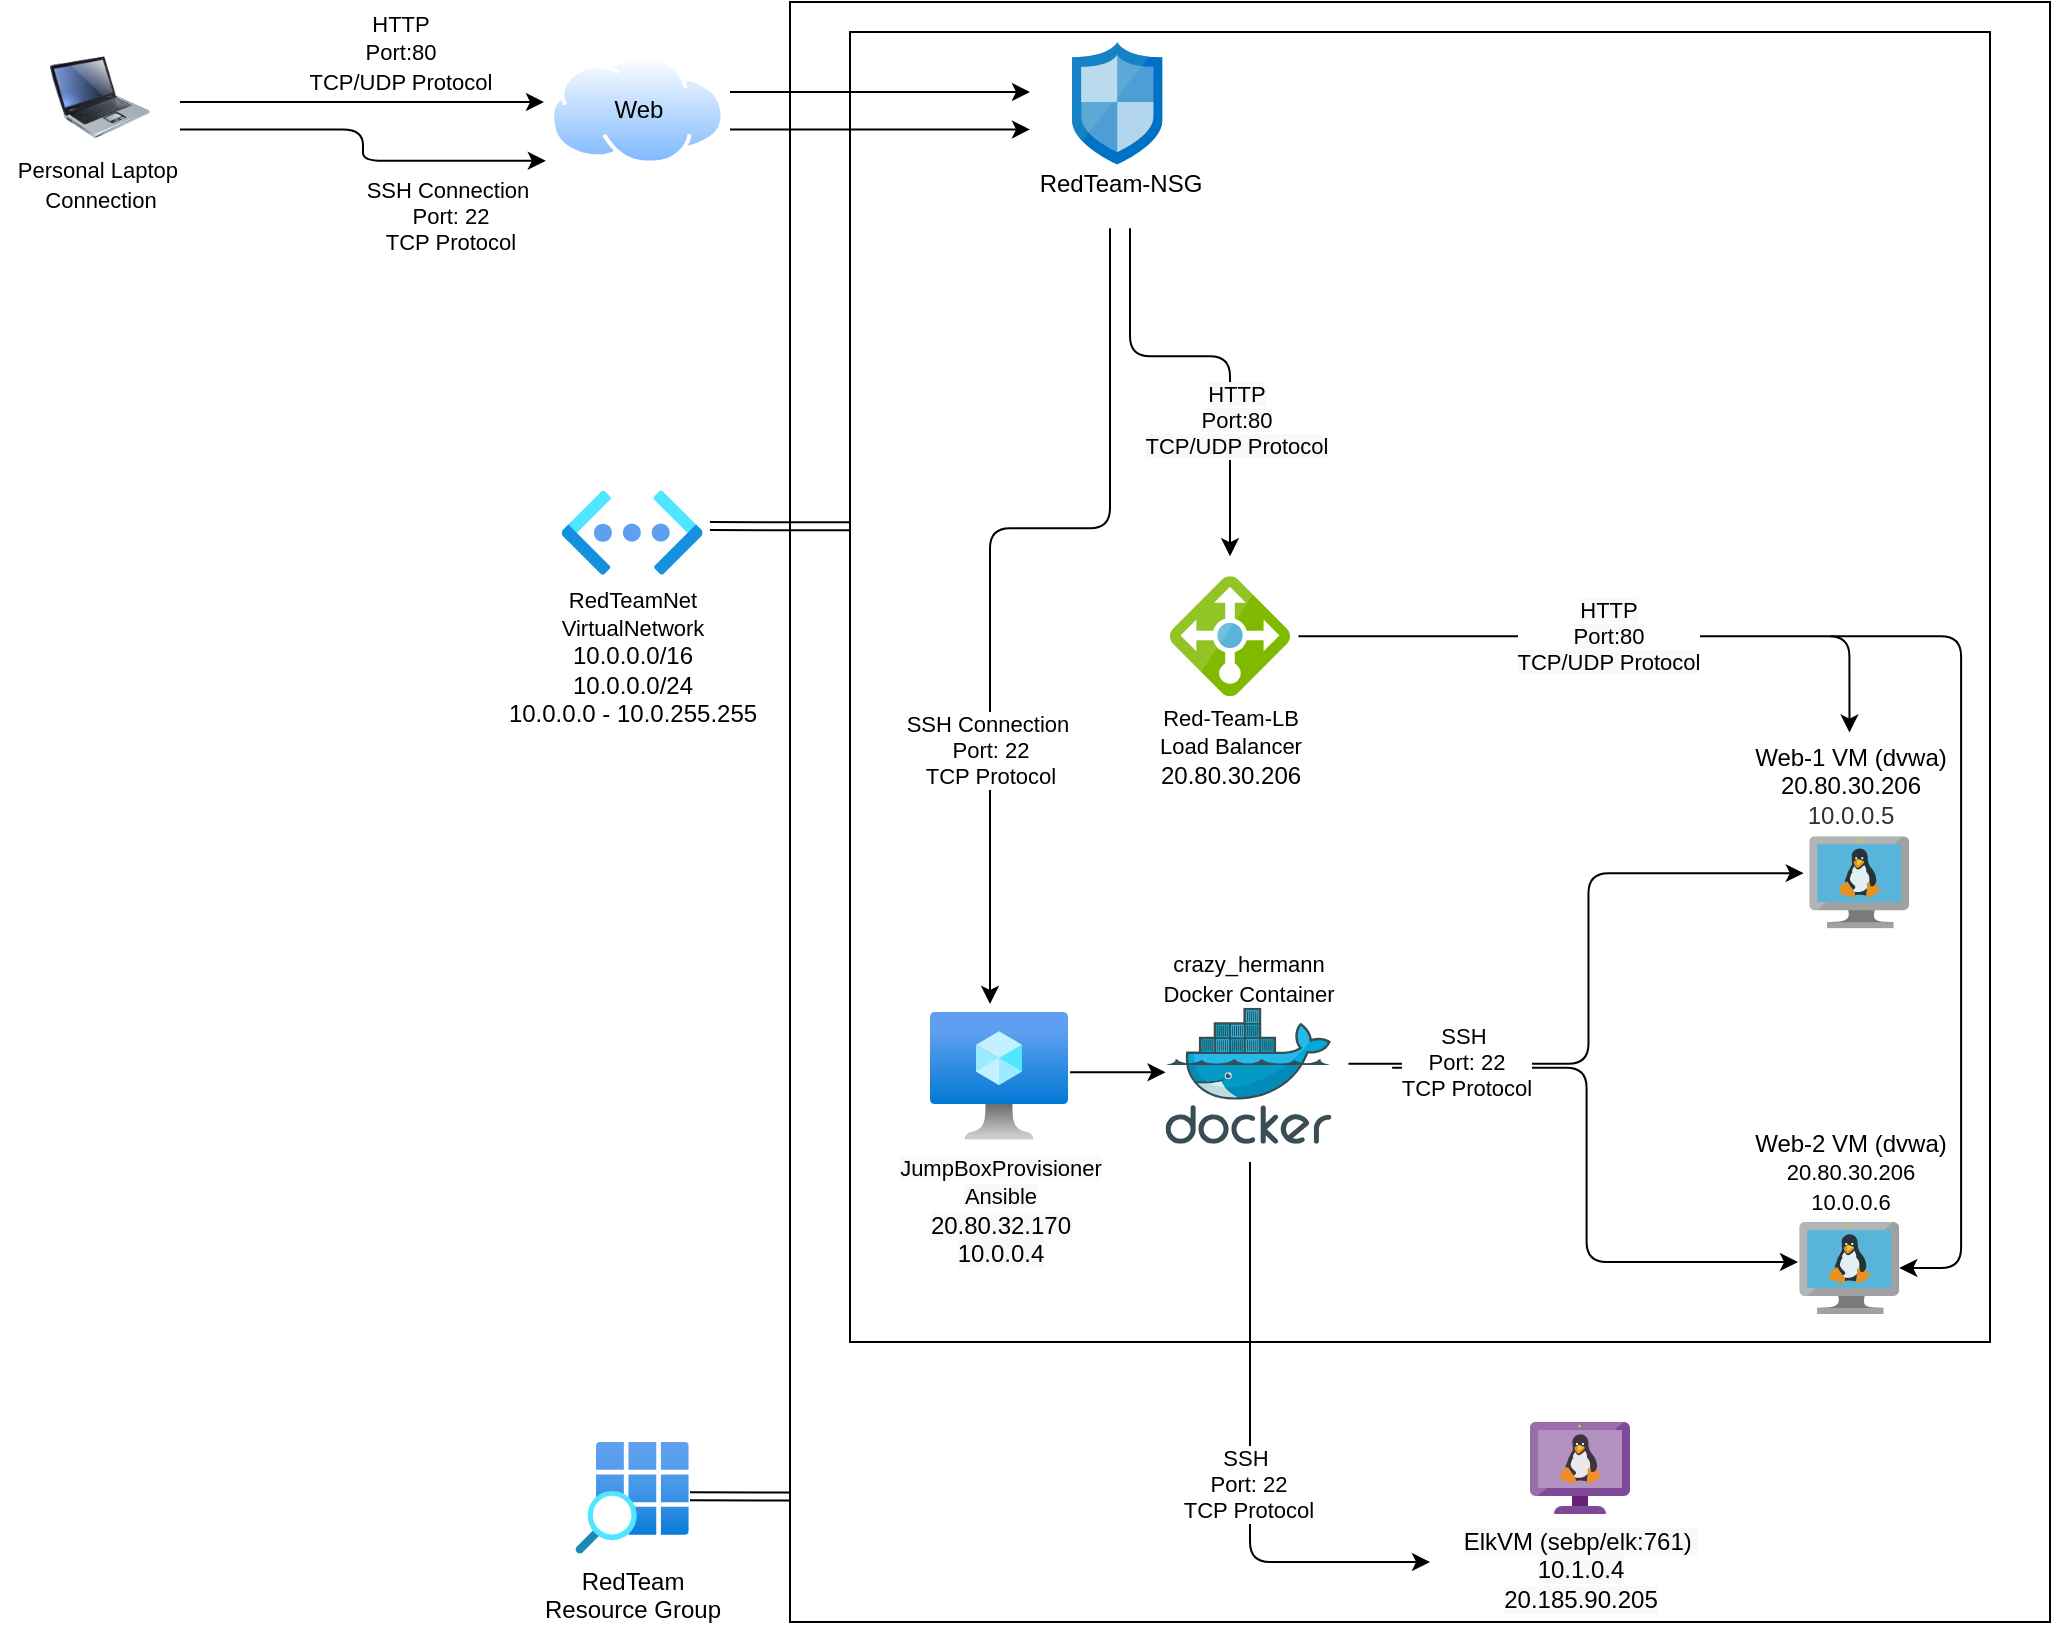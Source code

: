 <mxfile version="14.7.10" type="device"><diagram id="nSq1XkvNRzxdPVQCJ7oU" name="Page-1"><mxGraphModel dx="1378" dy="880" grid="1" gridSize="10" guides="1" tooltips="1" connect="1" arrows="1" fold="1" page="1" pageScale="1" pageWidth="1100" pageHeight="850" math="0" shadow="0"><root><mxCell id="0"/><mxCell id="1" parent="0"/><mxCell id="SU47ZN8cGkXmduL1PL9v-42" value="" style="rounded=0;whiteSpace=wrap;html=1;direction=south;" vertex="1" parent="1"><mxGeometry x="410" y="10" width="630" height="810" as="geometry"/></mxCell><mxCell id="SU47ZN8cGkXmduL1PL9v-49" value="" style="rounded=0;whiteSpace=wrap;html=1;direction=south;" vertex="1" parent="1"><mxGeometry x="440" y="25" width="570" height="655" as="geometry"/></mxCell><mxCell id="SU47ZN8cGkXmduL1PL9v-7" value="" style="edgeStyle=elbowEdgeStyle;elbow=horizontal;endArrow=classic;html=1;" edge="1" parent="1"><mxGeometry width="50" height="50" relative="1" as="geometry"><mxPoint x="711.06" y="542.92" as="sourcePoint"/><mxPoint x="914" y="640" as="targetPoint"/><Array as="points"><mxPoint x="808.29" y="566.92"/></Array></mxGeometry></mxCell><mxCell id="KcS81fS4ds9RUTDdQTcd-22" value="" style="image;html=1;image=img/lib/clip_art/computers/Laptop_128x128.png" parent="1" vertex="1"><mxGeometry x="40" y="25" width="50" height="65" as="geometry"/></mxCell><mxCell id="KcS81fS4ds9RUTDdQTcd-23" value="&lt;font style=&quot;font-size: 11px&quot;&gt;Personal Laptop&amp;nbsp;&lt;br&gt;Connection&lt;/font&gt;&lt;br&gt;" style="text;html=1;align=center;verticalAlign=middle;resizable=0;points=[];autosize=1;strokeColor=none;" parent="1" vertex="1"><mxGeometry x="15" y="86.24" width="100" height="30" as="geometry"/></mxCell><mxCell id="KcS81fS4ds9RUTDdQTcd-52" value="&lt;font style=&quot;background-color: rgb(248 , 249 , 250) ; font-size: 11px&quot;&gt;JumpBoxProvisioner&lt;br&gt;Ansible&lt;br&gt;&lt;/font&gt;&lt;font style=&quot;background-color: rgb(248 , 249 , 250)&quot;&gt;20.80.32.170&lt;br&gt;10.0.0.4&lt;/font&gt;" style="aspect=fixed;html=1;points=[];align=center;image;fontSize=12;image=img/lib/azure2/compute/Virtual_Machine.svg;" parent="1" vertex="1"><mxGeometry x="480" y="514.92" width="69" height="64" as="geometry"/></mxCell><mxCell id="KcS81fS4ds9RUTDdQTcd-56" value="" style="aspect=fixed;html=1;points=[];align=center;image;fontSize=12;image=img/lib/mscae/Docker.svg;" parent="1" vertex="1"><mxGeometry x="597.77" y="512.92" width="82.93" height="68" as="geometry"/></mxCell><mxCell id="KcS81fS4ds9RUTDdQTcd-59" value="" style="aspect=fixed;html=1;points=[];align=center;image;fontSize=12;image=img/lib/mscae/VM_Linux.svg;" parent="1" vertex="1"><mxGeometry x="919.63" y="427.12" width="50" height="46" as="geometry"/></mxCell><mxCell id="KcS81fS4ds9RUTDdQTcd-62" value="&lt;div style=&quot;text-align: center&quot;&gt;&lt;span style=&quot;background-color: rgb(255 , 255 , 255) ; font-family: &amp;#34;az_ea_font&amp;#34; , &amp;#34;segoe ui&amp;#34; , &amp;#34;az_font&amp;#34; , , , &amp;#34;blinkmacsystemfont&amp;#34; , &amp;#34;roboto&amp;#34; , &amp;#34;oxygen&amp;#34; , &amp;#34;ubuntu&amp;#34; , &amp;#34;cantarell&amp;#34; , &amp;#34;open sans&amp;#34; , &amp;#34;helvetica neue&amp;#34; , sans-serif&quot;&gt;&lt;font style=&quot;font-size: 12px&quot;&gt;Web-1 VM (dvwa)&lt;/font&gt;&lt;/span&gt;&lt;/div&gt;&lt;div style=&quot;text-align: center&quot;&gt;&lt;span style=&quot;background-color: rgb(255 , 255 , 255) ; font-family: &amp;#34;az_ea_font&amp;#34; , &amp;#34;segoe ui&amp;#34; , &amp;#34;az_font&amp;#34; , , , &amp;#34;blinkmacsystemfont&amp;#34; , &amp;#34;roboto&amp;#34; , &amp;#34;oxygen&amp;#34; , &amp;#34;ubuntu&amp;#34; , &amp;#34;cantarell&amp;#34; , &amp;#34;open sans&amp;#34; , &amp;#34;helvetica neue&amp;#34; , sans-serif&quot;&gt;&lt;font style=&quot;font-size: 12px&quot;&gt;20.80.30.206&lt;/font&gt;&lt;/span&gt;&lt;/div&gt;&lt;span style=&quot;color: rgb(50 , 49 , 48) ; background-color: rgb(255 , 255 , 255)&quot;&gt;&lt;font style=&quot;font-size: 12px&quot;&gt;10.0.0.5&lt;/font&gt;&lt;/span&gt;" style="text;html=1;align=center;verticalAlign=middle;resizable=0;points=[];autosize=1;strokeColor=none;" parent="1" vertex="1"><mxGeometry x="884.63" y="377.12" width="110" height="50" as="geometry"/></mxCell><mxCell id="zFaeunoJakqGI8AmNoZm-2" value="&lt;font style=&quot;background-color: rgb(248 , 249 , 250)&quot;&gt;&lt;br&gt;&lt;/font&gt;" style="aspect=fixed;html=1;points=[];align=center;image;fontSize=12;image=img/lib/azure2/networking/Virtual_Networks_Classic.svg;rotation=-90;direction=north;" parent="1" vertex="1"><mxGeometry x="310" y="240.04" width="42.15" height="70.58" as="geometry"/></mxCell><mxCell id="zFaeunoJakqGI8AmNoZm-7" value="" style="aspect=fixed;html=1;points=[];align=center;image;fontSize=12;image=img/lib/mscae/Load_Balancer_feature.svg;" parent="1" vertex="1"><mxGeometry x="600" y="297.12" width="60" height="60" as="geometry"/></mxCell><mxCell id="zFaeunoJakqGI8AmNoZm-8" value="" style="aspect=fixed;html=1;points=[];align=center;image;fontSize=12;image=img/lib/mscae/Network_Security_Groups_Classic.svg;" parent="1" vertex="1"><mxGeometry x="550.98" y="30" width="45.32" height="61.24" as="geometry"/></mxCell><mxCell id="zFaeunoJakqGI8AmNoZm-12" value="RedTeam-NSG" style="text;html=1;align=center;verticalAlign=middle;resizable=0;points=[];autosize=1;strokeColor=none;" parent="1" vertex="1"><mxGeometry x="525.49" y="91.24" width="100" height="20" as="geometry"/></mxCell><mxCell id="zFaeunoJakqGI8AmNoZm-13" value="&lt;font style=&quot;font-size: 11px&quot;&gt;crazy_hermann &lt;br&gt;Docker Container&lt;/font&gt;" style="text;html=1;align=center;verticalAlign=middle;resizable=0;points=[];autosize=1;strokeColor=none;" parent="1" vertex="1"><mxGeometry x="589.24" y="482.92" width="100" height="30" as="geometry"/></mxCell><mxCell id="zFaeunoJakqGI8AmNoZm-23" value="" style="aspect=fixed;perimeter=ellipsePerimeter;html=1;align=center;shadow=0;dashed=0;spacingTop=3;image;image=img/lib/active_directory/internet_cloud.svg;" parent="1" vertex="1"><mxGeometry x="290" y="36.24" width="87.3" height="55" as="geometry"/></mxCell><mxCell id="zFaeunoJakqGI8AmNoZm-31" value="" style="endArrow=classic;html=1;" parent="1" edge="1"><mxGeometry relative="1" as="geometry"><mxPoint x="550" y="545.12" as="sourcePoint"/><mxPoint x="597.77" y="545.12" as="targetPoint"/></mxGeometry></mxCell><mxCell id="zFaeunoJakqGI8AmNoZm-50" value="Web" style="text;html=1;align=center;verticalAlign=middle;resizable=0;points=[];autosize=1;strokeColor=none;" parent="1" vertex="1"><mxGeometry x="313.65" y="53.74" width="40" height="20" as="geometry"/></mxCell><mxCell id="zFaeunoJakqGI8AmNoZm-11" value="&lt;font style=&quot;font-size: 11px&quot;&gt;Red-Team-LB&lt;br&gt;Load Balancer&lt;/font&gt;&lt;br&gt;20.80.30.206" style="text;html=1;align=center;verticalAlign=middle;resizable=0;points=[];autosize=1;strokeColor=none;" parent="1" vertex="1"><mxGeometry x="585" y="357.12" width="90" height="50" as="geometry"/></mxCell><mxCell id="SU47ZN8cGkXmduL1PL9v-6" value="" style="edgeStyle=elbowEdgeStyle;elbow=horizontal;endArrow=classic;html=1;entryX=-0.055;entryY=0.401;entryDx=0;entryDy=0;entryPerimeter=0;" edge="1" parent="1" target="KcS81fS4ds9RUTDdQTcd-59"><mxGeometry width="50" height="50" relative="1" as="geometry"><mxPoint x="689.24" y="540.92" as="sourcePoint"/><mxPoint x="900" y="447.12" as="targetPoint"/><Array as="points"><mxPoint x="809.24" y="494.92"/></Array></mxGeometry></mxCell><mxCell id="SU47ZN8cGkXmduL1PL9v-24" value="SSH&amp;nbsp;&lt;br&gt;Port: 22&lt;br&gt;TCP Protocol" style="edgeLabel;html=1;align=center;verticalAlign=middle;resizable=0;points=[];" vertex="1" connectable="0" parent="SU47ZN8cGkXmduL1PL9v-6"><mxGeometry x="-0.731" y="-2" relative="1" as="geometry"><mxPoint x="15" y="-3" as="offset"/></mxGeometry></mxCell><mxCell id="SU47ZN8cGkXmduL1PL9v-10" value="" style="edgeStyle=elbowEdgeStyle;elbow=vertical;endArrow=classic;html=1;strokeWidth=1;" edge="1" parent="1"><mxGeometry width="50" height="50" relative="1" as="geometry"><mxPoint x="570" y="123.12" as="sourcePoint"/><mxPoint x="510" y="511" as="targetPoint"/><Array as="points"><mxPoint x="510" y="273.12"/><mxPoint x="480" y="187.12"/><mxPoint x="585.11" y="187.12"/></Array></mxGeometry></mxCell><mxCell id="SU47ZN8cGkXmduL1PL9v-17" value="&lt;font style=&quot;font-size: 11px&quot;&gt;SSH Connection&amp;nbsp;&lt;br&gt;Port: 22&lt;br&gt;TCP Protocol&lt;/font&gt;" style="edgeLabel;html=1;align=center;verticalAlign=middle;resizable=0;points=[];" vertex="1" connectable="0" parent="SU47ZN8cGkXmduL1PL9v-10"><mxGeometry x="0.432" relative="1" as="geometry"><mxPoint as="offset"/></mxGeometry></mxCell><mxCell id="SU47ZN8cGkXmduL1PL9v-12" value="" style="edgeStyle=elbowEdgeStyle;elbow=vertical;endArrow=classic;html=1;strokeWidth=1;" edge="1" parent="1"><mxGeometry width="50" height="50" relative="1" as="geometry"><mxPoint x="580" y="123.12" as="sourcePoint"/><mxPoint x="630" y="287.12" as="targetPoint"/><Array as="points"><mxPoint x="640" y="187.12"/></Array></mxGeometry></mxCell><mxCell id="SU47ZN8cGkXmduL1PL9v-40" value="&lt;span style=&quot;font-family: &amp;#34;helvetica&amp;#34; ; background-color: rgb(248 , 249 , 250)&quot;&gt;HTTP&lt;/span&gt;&lt;br style=&quot;font-family: &amp;#34;helvetica&amp;#34; ; background-color: rgb(248 , 249 , 250)&quot;&gt;&lt;span style=&quot;font-family: &amp;#34;helvetica&amp;#34; ; background-color: rgb(248 , 249 , 250)&quot;&gt;Port:80&lt;/span&gt;&lt;br style=&quot;font-family: &amp;#34;helvetica&amp;#34; ; background-color: rgb(248 , 249 , 250)&quot;&gt;&lt;span style=&quot;font-family: &amp;#34;helvetica&amp;#34; ; background-color: rgb(248 , 249 , 250)&quot;&gt;TCP/UDP Protocol&lt;/span&gt;" style="edgeLabel;html=1;align=center;verticalAlign=middle;resizable=0;points=[];" vertex="1" connectable="0" parent="SU47ZN8cGkXmduL1PL9v-12"><mxGeometry x="0.369" y="3" relative="1" as="geometry"><mxPoint y="-1" as="offset"/></mxGeometry></mxCell><mxCell id="KcS81fS4ds9RUTDdQTcd-60" value="Web-2 VM (dvwa)&lt;br&gt;&lt;font style=&quot;font-size: 11px&quot;&gt;&lt;span style=&quot;font-family: &amp;#34;az_ea_font&amp;#34; , &amp;#34;segoe ui&amp;#34; , &amp;#34;az_font&amp;#34; , , , &amp;#34;blinkmacsystemfont&amp;#34; , &amp;#34;roboto&amp;#34; , &amp;#34;oxygen&amp;#34; , &amp;#34;ubuntu&amp;#34; , &amp;#34;cantarell&amp;#34; , &amp;#34;open sans&amp;#34; , &amp;#34;helvetica neue&amp;#34; , sans-serif ; background-color: rgb(255 , 255 , 255)&quot;&gt;20.80.30.206&lt;br&gt;&lt;/span&gt;10.0.0.6&lt;/font&gt;" style="text;html=1;align=center;verticalAlign=middle;resizable=0;points=[];autosize=1;strokeColor=none;" parent="1" vertex="1"><mxGeometry x="884.63" y="570" width="110" height="50" as="geometry"/></mxCell><mxCell id="KcS81fS4ds9RUTDdQTcd-61" value="" style="aspect=fixed;html=1;points=[];align=center;image;fontSize=12;image=img/lib/mscae/VM_Linux.svg;" parent="1" vertex="1"><mxGeometry x="914.63" y="620" width="50" height="46" as="geometry"/></mxCell><mxCell id="SU47ZN8cGkXmduL1PL9v-26" value="&lt;span style=&quot;background-color: rgb(248 , 249 , 250)&quot;&gt;ElkVM (sebp/elk:761)&amp;nbsp;&lt;/span&gt;&lt;br style=&quot;background-color: rgb(248 , 249 , 250)&quot;&gt;&lt;span style=&quot;background-color: rgb(248 , 249 , 250)&quot;&gt;10.1.0.4&lt;/span&gt;&lt;br style=&quot;background-color: rgb(248 , 249 , 250)&quot;&gt;&lt;span style=&quot;background-color: rgb(248 , 249 , 250)&quot;&gt;20.185.90.205&lt;/span&gt;" style="aspect=fixed;html=1;points=[];align=center;image;fontSize=12;image=img/lib/mscae/VM_Linux_Non_Azure.svg;" vertex="1" parent="1"><mxGeometry x="780" y="720" width="50" height="46" as="geometry"/></mxCell><mxCell id="SU47ZN8cGkXmduL1PL9v-29" value="" style="edgeStyle=segmentEdgeStyle;endArrow=classic;html=1;strokeWidth=1;entryX=0.501;entryY=-0.037;entryDx=0;entryDy=0;entryPerimeter=0;" edge="1" parent="1" target="KcS81fS4ds9RUTDdQTcd-62"><mxGeometry width="50" height="50" relative="1" as="geometry"><mxPoint x="664.24" y="327.12" as="sourcePoint"/><mxPoint x="714.24" y="277.12" as="targetPoint"/></mxGeometry></mxCell><mxCell id="SU47ZN8cGkXmduL1PL9v-32" value="&lt;font style=&quot;font-size: 11px&quot;&gt;&lt;span style=&quot;background-color: rgb(248 , 249 , 250)&quot;&gt;HTTP&lt;/span&gt;&lt;br style=&quot;background-color: rgb(248 , 249 , 250)&quot;&gt;&lt;span style=&quot;background-color: rgb(248 , 249 , 250)&quot;&gt;Port:80&lt;/span&gt;&lt;br style=&quot;background-color: rgb(248 , 249 , 250)&quot;&gt;&lt;span style=&quot;background-color: rgb(248 , 249 , 250)&quot;&gt;TCP/UDP Protocol&lt;/span&gt;&lt;/font&gt;" style="edgeLabel;html=1;align=center;verticalAlign=middle;resizable=0;points=[];" vertex="1" connectable="0" parent="SU47ZN8cGkXmduL1PL9v-29"><mxGeometry x="0.007" y="1" relative="1" as="geometry"><mxPoint x="-8" y="1" as="offset"/></mxGeometry></mxCell><mxCell id="SU47ZN8cGkXmduL1PL9v-31" value="" style="edgeStyle=elbowEdgeStyle;elbow=horizontal;endArrow=classic;html=1;strokeWidth=1;" edge="1" parent="1" target="KcS81fS4ds9RUTDdQTcd-61"><mxGeometry width="50" height="50" relative="1" as="geometry"><mxPoint x="930" y="327.12" as="sourcePoint"/><mxPoint x="975.55" y="657.12" as="targetPoint"/><Array as="points"><mxPoint x="995.55" y="497.12"/></Array></mxGeometry></mxCell><mxCell id="SU47ZN8cGkXmduL1PL9v-35" value="" style="endArrow=classic;html=1;strokeWidth=1;" edge="1" parent="1"><mxGeometry width="50" height="50" relative="1" as="geometry"><mxPoint x="380" y="55" as="sourcePoint"/><mxPoint x="530" y="55" as="targetPoint"/></mxGeometry></mxCell><mxCell id="SU47ZN8cGkXmduL1PL9v-46" value="" style="edgeStyle=elbowEdgeStyle;elbow=horizontal;endArrow=classic;html=1;strokeWidth=1;" edge="1" parent="1"><mxGeometry width="50" height="50" relative="1" as="geometry"><mxPoint x="105" y="60" as="sourcePoint"/><mxPoint x="287" y="60" as="targetPoint"/></mxGeometry></mxCell><mxCell id="SU47ZN8cGkXmduL1PL9v-47" value="" style="edgeStyle=elbowEdgeStyle;elbow=horizontal;endArrow=classic;html=1;strokeWidth=1;entryX=-0.024;entryY=0.967;entryDx=0;entryDy=0;entryPerimeter=0;" edge="1" parent="1" target="zFaeunoJakqGI8AmNoZm-23"><mxGeometry width="50" height="50" relative="1" as="geometry"><mxPoint x="105" y="73.74" as="sourcePoint"/><mxPoint x="280" y="90" as="targetPoint"/></mxGeometry></mxCell><mxCell id="SU47ZN8cGkXmduL1PL9v-61" value="SSH Connection&amp;nbsp;&lt;br&gt;Port: 22&lt;br&gt;TCP Protocol" style="edgeLabel;html=1;align=center;verticalAlign=middle;resizable=0;points=[];" vertex="1" connectable="0" parent="SU47ZN8cGkXmduL1PL9v-47"><mxGeometry x="0.384" y="-4" relative="1" as="geometry"><mxPoint x="13" y="23" as="offset"/></mxGeometry></mxCell><mxCell id="zFaeunoJakqGI8AmNoZm-45" value="RedTeam &lt;br&gt;Resource Group" style="aspect=fixed;html=1;points=[];align=center;image;fontSize=12;image=img/lib/azure2/general/Resource_Group_List.svg;" parent="1" vertex="1"><mxGeometry x="302.76" y="730" width="56.64" height="55.8" as="geometry"/></mxCell><mxCell id="SU47ZN8cGkXmduL1PL9v-52" value="" style="shape=link;html=1;strokeWidth=1;" edge="1" parent="1"><mxGeometry width="100" relative="1" as="geometry"><mxPoint x="370" y="272.04" as="sourcePoint"/><mxPoint x="440" y="272.12" as="targetPoint"/></mxGeometry></mxCell><mxCell id="SU47ZN8cGkXmduL1PL9v-54" value="" style="shape=link;html=1;strokeWidth=1;" edge="1" parent="1"><mxGeometry width="100" relative="1" as="geometry"><mxPoint x="360" y="757.08" as="sourcePoint"/><mxPoint x="410" y="757.31" as="targetPoint"/></mxGeometry></mxCell><mxCell id="SU47ZN8cGkXmduL1PL9v-55" value="&lt;font style=&quot;font-size: 11px&quot;&gt;RedTeamNet&lt;br&gt;VirtualNetwork&lt;/font&gt;&lt;br&gt;10.0.0.0/16&lt;br&gt;10.0.0.0/24&lt;br&gt;10.0.0.0 - 10.0.255.255" style="text;html=1;align=center;verticalAlign=middle;resizable=0;points=[];autosize=1;strokeColor=none;" vertex="1" parent="1"><mxGeometry x="261.08" y="297.12" width="140" height="80" as="geometry"/></mxCell><mxCell id="SU47ZN8cGkXmduL1PL9v-62" value="&lt;span style=&quot;font-size: 11px&quot;&gt;HTTP&lt;/span&gt;&lt;br style=&quot;font-size: 11px&quot;&gt;&lt;span style=&quot;font-size: 11px&quot;&gt;Port:80&lt;/span&gt;&lt;br style=&quot;font-size: 11px&quot;&gt;&lt;span style=&quot;font-size: 11px&quot;&gt;TCP/UDP Protocol&lt;/span&gt;" style="text;html=1;align=center;verticalAlign=middle;resizable=0;points=[];autosize=1;strokeColor=none;" vertex="1" parent="1"><mxGeometry x="160" y="10.0" width="110" height="50" as="geometry"/></mxCell><mxCell id="SU47ZN8cGkXmduL1PL9v-65" value="" style="endArrow=classic;html=1;strokeWidth=1;" edge="1" parent="1"><mxGeometry width="50" height="50" relative="1" as="geometry"><mxPoint x="380" y="73.74" as="sourcePoint"/><mxPoint x="530" y="73.74" as="targetPoint"/></mxGeometry></mxCell><mxCell id="SU47ZN8cGkXmduL1PL9v-68" value="" style="edgeStyle=elbowEdgeStyle;elbow=vertical;endArrow=classic;html=1;strokeWidth=1;" edge="1" parent="1"><mxGeometry width="50" height="50" relative="1" as="geometry"><mxPoint x="640" y="590" as="sourcePoint"/><mxPoint x="730" y="790" as="targetPoint"/><Array as="points"><mxPoint x="630" y="790"/></Array></mxGeometry></mxCell><mxCell id="SU47ZN8cGkXmduL1PL9v-69" value="SSH&amp;nbsp;&lt;br&gt;Port: 22&lt;br&gt;TCP Protocol" style="edgeLabel;html=1;align=center;verticalAlign=middle;resizable=0;points=[];" vertex="1" connectable="0" parent="SU47ZN8cGkXmduL1PL9v-68"><mxGeometry x="-0.071" y="-2" relative="1" as="geometry"><mxPoint x="1" y="26" as="offset"/></mxGeometry></mxCell></root></mxGraphModel></diagram></mxfile>